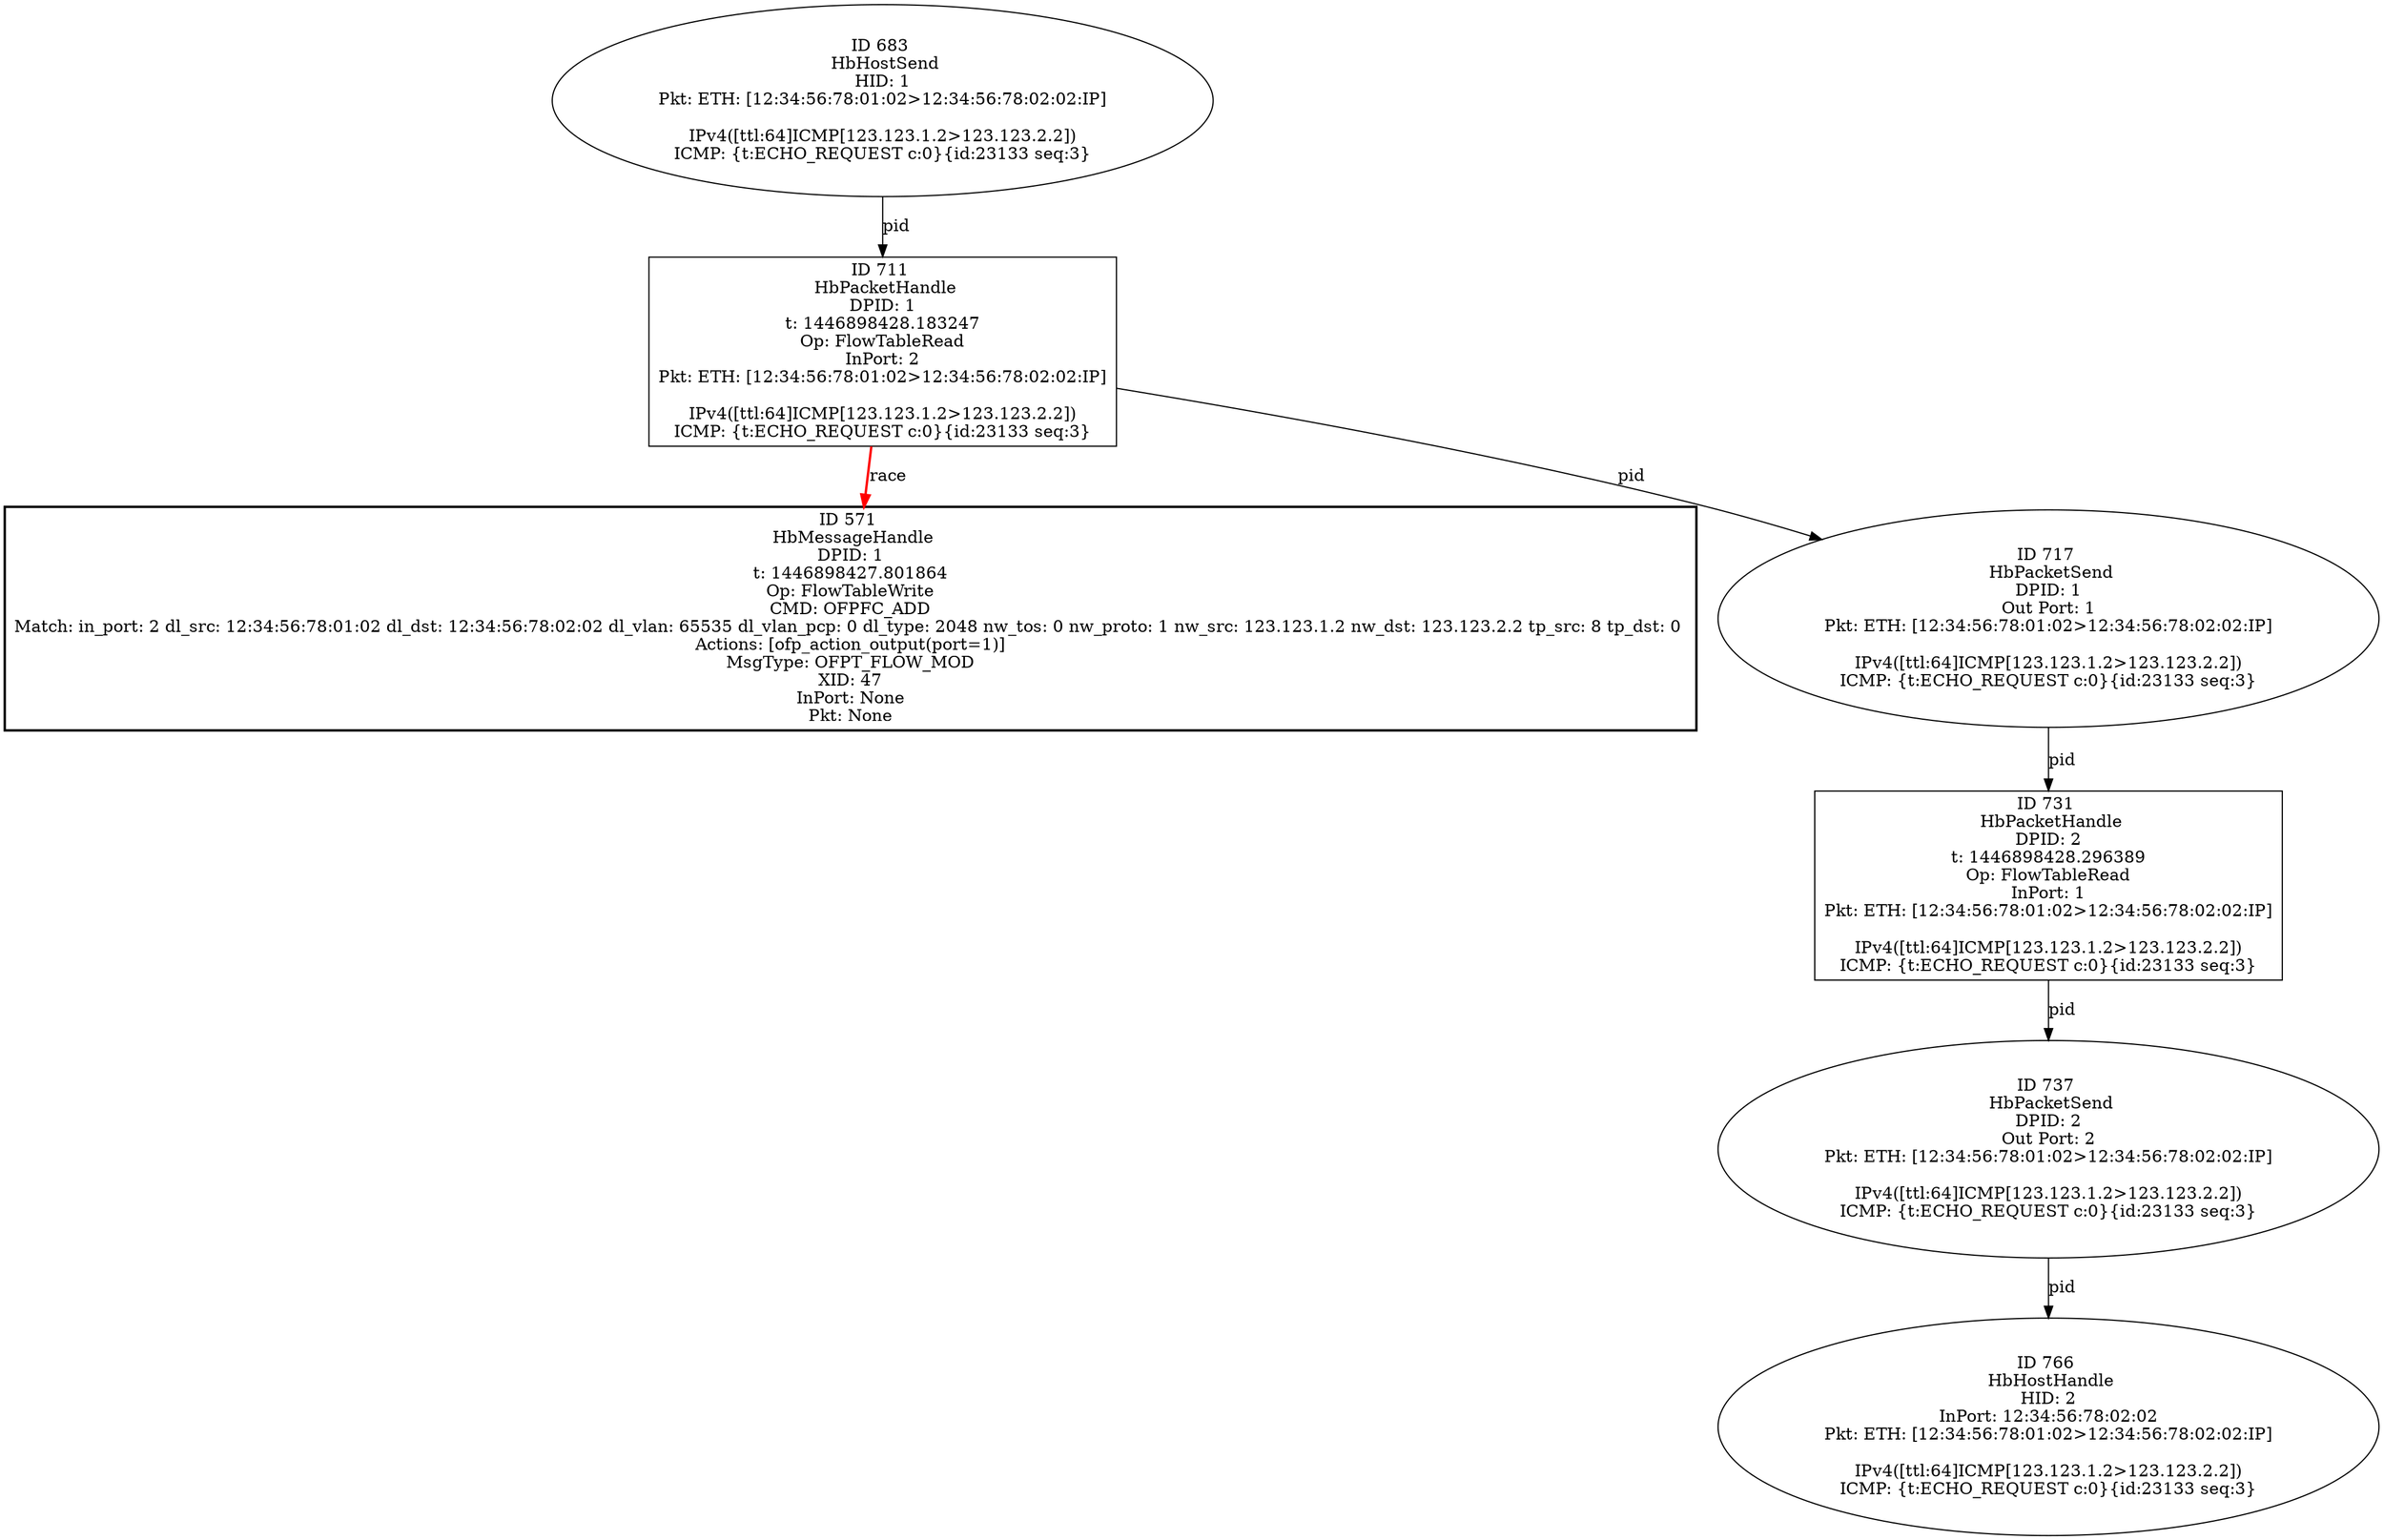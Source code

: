 strict digraph G {
737 [shape=oval, event=<hb_events.HbPacketSend object at 0x110a5ba50>, label="ID 737 
 HbPacketSend
DPID: 2
Out Port: 2
Pkt: ETH: [12:34:56:78:01:02>12:34:56:78:02:02:IP]

IPv4([ttl:64]ICMP[123.123.1.2>123.123.2.2])
ICMP: {t:ECHO_REQUEST c:0}{id:23133 seq:3}"];
571 [shape=box, style=bold, event=<hb_events.HbMessageHandle object at 0x1109ff9d0>, label="ID 571 
 HbMessageHandle
DPID: 1
t: 1446898427.801864
Op: FlowTableWrite
CMD: OFPFC_ADD
Match: in_port: 2 dl_src: 12:34:56:78:01:02 dl_dst: 12:34:56:78:02:02 dl_vlan: 65535 dl_vlan_pcp: 0 dl_type: 2048 nw_tos: 0 nw_proto: 1 nw_src: 123.123.1.2 nw_dst: 123.123.2.2 tp_src: 8 tp_dst: 0 
Actions: [ofp_action_output(port=1)]
MsgType: OFPT_FLOW_MOD
XID: 47
InPort: None
Pkt: None"];
711 [shape=box, event=<hb_events.HbPacketHandle object at 0x110a333d0>, label="ID 711 
 HbPacketHandle
DPID: 1
t: 1446898428.183247
Op: FlowTableRead
InPort: 2
Pkt: ETH: [12:34:56:78:01:02>12:34:56:78:02:02:IP]

IPv4([ttl:64]ICMP[123.123.1.2>123.123.2.2])
ICMP: {t:ECHO_REQUEST c:0}{id:23133 seq:3}"];
683 [shape=oval, event=<hb_events.HbHostSend object at 0x110a348d0>, label="ID 683 
 HbHostSend
HID: 1
Pkt: ETH: [12:34:56:78:01:02>12:34:56:78:02:02:IP]

IPv4([ttl:64]ICMP[123.123.1.2>123.123.2.2])
ICMP: {t:ECHO_REQUEST c:0}{id:23133 seq:3}"];
717 [shape=oval, event=<hb_events.HbPacketSend object at 0x110a47c50>, label="ID 717 
 HbPacketSend
DPID: 1
Out Port: 1
Pkt: ETH: [12:34:56:78:01:02>12:34:56:78:02:02:IP]

IPv4([ttl:64]ICMP[123.123.1.2>123.123.2.2])
ICMP: {t:ECHO_REQUEST c:0}{id:23133 seq:3}"];
731 [shape=box, event=<hb_events.HbPacketHandle object at 0x110a4c4d0>, label="ID 731 
 HbPacketHandle
DPID: 2
t: 1446898428.296389
Op: FlowTableRead
InPort: 1
Pkt: ETH: [12:34:56:78:01:02>12:34:56:78:02:02:IP]

IPv4([ttl:64]ICMP[123.123.1.2>123.123.2.2])
ICMP: {t:ECHO_REQUEST c:0}{id:23133 seq:3}"];
766 [shape=oval, event=<hb_events.HbHostHandle object at 0x110aa7f10>, label="ID 766 
 HbHostHandle
HID: 2
InPort: 12:34:56:78:02:02
Pkt: ETH: [12:34:56:78:01:02>12:34:56:78:02:02:IP]

IPv4([ttl:64]ICMP[123.123.1.2>123.123.2.2])
ICMP: {t:ECHO_REQUEST c:0}{id:23133 seq:3}"];
737 -> 766  [rel=pid, label=pid];
711 -> 571  [harmful=True, color=red, style=bold, rel=race, label=race];
711 -> 717  [rel=pid, label=pid];
683 -> 711  [rel=pid, label=pid];
717 -> 731  [rel=pid, label=pid];
731 -> 737  [rel=pid, label=pid];
}
